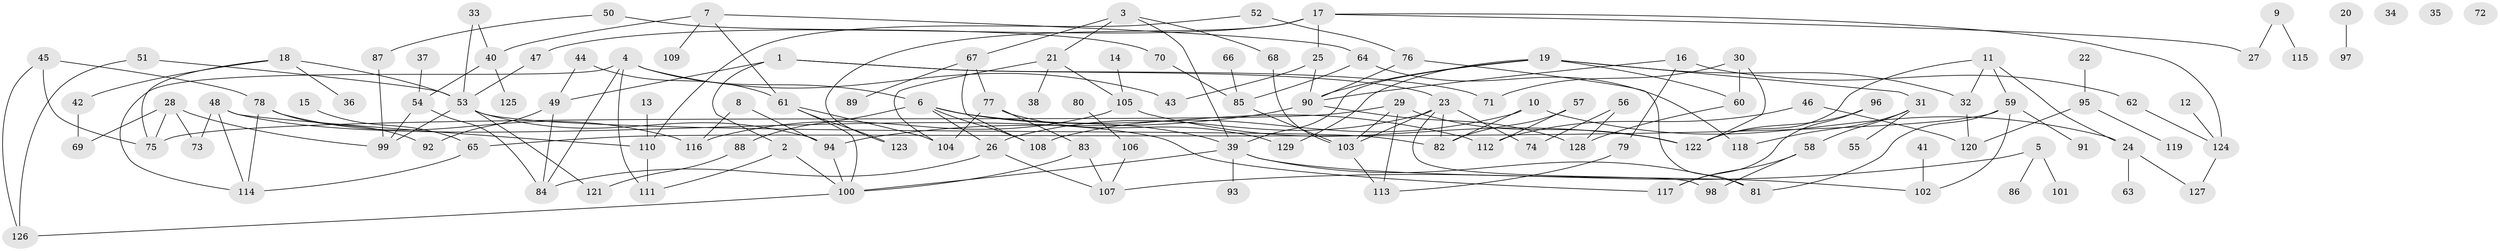 // coarse degree distribution, {2: 0.05714285714285714, 5: 0.14285714285714285, 7: 0.11428571428571428, 1: 0.11428571428571428, 4: 0.14285714285714285, 3: 0.17142857142857143, 8: 0.14285714285714285, 9: 0.02857142857142857, 6: 0.08571428571428572}
// Generated by graph-tools (version 1.1) at 2025/35/03/04/25 23:35:43]
// undirected, 129 vertices, 181 edges
graph export_dot {
  node [color=gray90,style=filled];
  1;
  2;
  3;
  4;
  5;
  6;
  7;
  8;
  9;
  10;
  11;
  12;
  13;
  14;
  15;
  16;
  17;
  18;
  19;
  20;
  21;
  22;
  23;
  24;
  25;
  26;
  27;
  28;
  29;
  30;
  31;
  32;
  33;
  34;
  35;
  36;
  37;
  38;
  39;
  40;
  41;
  42;
  43;
  44;
  45;
  46;
  47;
  48;
  49;
  50;
  51;
  52;
  53;
  54;
  55;
  56;
  57;
  58;
  59;
  60;
  61;
  62;
  63;
  64;
  65;
  66;
  67;
  68;
  69;
  70;
  71;
  72;
  73;
  74;
  75;
  76;
  77;
  78;
  79;
  80;
  81;
  82;
  83;
  84;
  85;
  86;
  87;
  88;
  89;
  90;
  91;
  92;
  93;
  94;
  95;
  96;
  97;
  98;
  99;
  100;
  101;
  102;
  103;
  104;
  105;
  106;
  107;
  108;
  109;
  110;
  111;
  112;
  113;
  114;
  115;
  116;
  117;
  118;
  119;
  120;
  121;
  122;
  123;
  124;
  125;
  126;
  127;
  128;
  129;
  1 -- 2;
  1 -- 23;
  1 -- 49;
  1 -- 71;
  2 -- 100;
  2 -- 111;
  3 -- 21;
  3 -- 39;
  3 -- 67;
  3 -- 68;
  4 -- 6;
  4 -- 43;
  4 -- 84;
  4 -- 111;
  4 -- 114;
  5 -- 86;
  5 -- 101;
  5 -- 107;
  6 -- 26;
  6 -- 39;
  6 -- 88;
  6 -- 108;
  6 -- 112;
  7 -- 40;
  7 -- 61;
  7 -- 64;
  7 -- 109;
  8 -- 94;
  8 -- 116;
  9 -- 27;
  9 -- 115;
  10 -- 24;
  10 -- 82;
  10 -- 108;
  11 -- 24;
  11 -- 32;
  11 -- 59;
  11 -- 122;
  12 -- 124;
  13 -- 110;
  14 -- 105;
  15 -- 65;
  16 -- 62;
  16 -- 79;
  16 -- 90;
  17 -- 25;
  17 -- 27;
  17 -- 47;
  17 -- 123;
  17 -- 124;
  18 -- 36;
  18 -- 42;
  18 -- 53;
  18 -- 75;
  19 -- 31;
  19 -- 32;
  19 -- 39;
  19 -- 60;
  19 -- 90;
  19 -- 129;
  20 -- 97;
  21 -- 38;
  21 -- 104;
  21 -- 105;
  22 -- 95;
  23 -- 26;
  23 -- 74;
  23 -- 82;
  23 -- 98;
  23 -- 103;
  24 -- 63;
  24 -- 127;
  25 -- 43;
  25 -- 90;
  26 -- 84;
  26 -- 107;
  28 -- 69;
  28 -- 73;
  28 -- 75;
  28 -- 99;
  29 -- 75;
  29 -- 103;
  29 -- 113;
  29 -- 122;
  30 -- 60;
  30 -- 71;
  30 -- 122;
  31 -- 55;
  31 -- 58;
  31 -- 118;
  32 -- 120;
  33 -- 40;
  33 -- 53;
  37 -- 54;
  39 -- 81;
  39 -- 93;
  39 -- 100;
  39 -- 102;
  40 -- 54;
  40 -- 125;
  41 -- 102;
  42 -- 69;
  44 -- 49;
  44 -- 61;
  45 -- 75;
  45 -- 78;
  45 -- 126;
  46 -- 112;
  46 -- 120;
  47 -- 53;
  48 -- 73;
  48 -- 110;
  48 -- 114;
  48 -- 117;
  49 -- 84;
  49 -- 92;
  50 -- 70;
  50 -- 87;
  51 -- 53;
  51 -- 126;
  52 -- 76;
  52 -- 110;
  53 -- 82;
  53 -- 94;
  53 -- 99;
  53 -- 121;
  54 -- 84;
  54 -- 99;
  56 -- 74;
  56 -- 128;
  57 -- 82;
  57 -- 112;
  58 -- 98;
  58 -- 117;
  59 -- 65;
  59 -- 81;
  59 -- 91;
  59 -- 102;
  60 -- 128;
  61 -- 100;
  61 -- 104;
  61 -- 123;
  62 -- 124;
  64 -- 85;
  64 -- 118;
  65 -- 114;
  66 -- 85;
  67 -- 77;
  67 -- 89;
  67 -- 108;
  68 -- 103;
  70 -- 85;
  76 -- 81;
  76 -- 90;
  77 -- 83;
  77 -- 104;
  77 -- 129;
  78 -- 92;
  78 -- 114;
  78 -- 116;
  79 -- 113;
  80 -- 106;
  83 -- 100;
  83 -- 107;
  85 -- 103;
  87 -- 99;
  88 -- 121;
  90 -- 94;
  90 -- 128;
  94 -- 100;
  95 -- 119;
  95 -- 120;
  96 -- 117;
  96 -- 122;
  100 -- 126;
  103 -- 113;
  105 -- 116;
  105 -- 122;
  106 -- 107;
  110 -- 111;
  124 -- 127;
}
